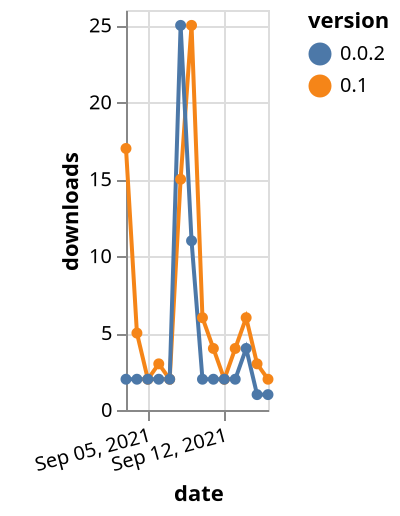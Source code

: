 {"$schema": "https://vega.github.io/schema/vega-lite/v5.json", "description": "A simple bar chart with embedded data.", "data": {"values": [{"date": "2021-09-03", "total": 3250, "delta": 17, "version": "0.1"}, {"date": "2021-09-04", "total": 3255, "delta": 5, "version": "0.1"}, {"date": "2021-09-05", "total": 3257, "delta": 2, "version": "0.1"}, {"date": "2021-09-06", "total": 3260, "delta": 3, "version": "0.1"}, {"date": "2021-09-07", "total": 3262, "delta": 2, "version": "0.1"}, {"date": "2021-09-08", "total": 3277, "delta": 15, "version": "0.1"}, {"date": "2021-09-09", "total": 3302, "delta": 25, "version": "0.1"}, {"date": "2021-09-10", "total": 3308, "delta": 6, "version": "0.1"}, {"date": "2021-09-11", "total": 3312, "delta": 4, "version": "0.1"}, {"date": "2021-09-12", "total": 3314, "delta": 2, "version": "0.1"}, {"date": "2021-09-13", "total": 3318, "delta": 4, "version": "0.1"}, {"date": "2021-09-14", "total": 3324, "delta": 6, "version": "0.1"}, {"date": "2021-09-15", "total": 3327, "delta": 3, "version": "0.1"}, {"date": "2021-09-16", "total": 3329, "delta": 2, "version": "0.1"}, {"date": "2021-09-03", "total": 70181, "delta": 2, "version": "0.0.2"}, {"date": "2021-09-04", "total": 70183, "delta": 2, "version": "0.0.2"}, {"date": "2021-09-05", "total": 70185, "delta": 2, "version": "0.0.2"}, {"date": "2021-09-06", "total": 70187, "delta": 2, "version": "0.0.2"}, {"date": "2021-09-07", "total": 70189, "delta": 2, "version": "0.0.2"}, {"date": "2021-09-08", "total": 70214, "delta": 25, "version": "0.0.2"}, {"date": "2021-09-09", "total": 70225, "delta": 11, "version": "0.0.2"}, {"date": "2021-09-10", "total": 70227, "delta": 2, "version": "0.0.2"}, {"date": "2021-09-11", "total": 70229, "delta": 2, "version": "0.0.2"}, {"date": "2021-09-12", "total": 70231, "delta": 2, "version": "0.0.2"}, {"date": "2021-09-13", "total": 70233, "delta": 2, "version": "0.0.2"}, {"date": "2021-09-14", "total": 70237, "delta": 4, "version": "0.0.2"}, {"date": "2021-09-15", "total": 70238, "delta": 1, "version": "0.0.2"}, {"date": "2021-09-16", "total": 70239, "delta": 1, "version": "0.0.2"}]}, "width": "container", "mark": {"type": "line", "point": {"filled": true}}, "encoding": {"x": {"field": "date", "type": "temporal", "timeUnit": "yearmonthdate", "title": "date", "axis": {"labelAngle": -15}}, "y": {"field": "delta", "type": "quantitative", "title": "downloads"}, "color": {"field": "version", "type": "nominal"}, "tooltip": {"field": "delta"}}}